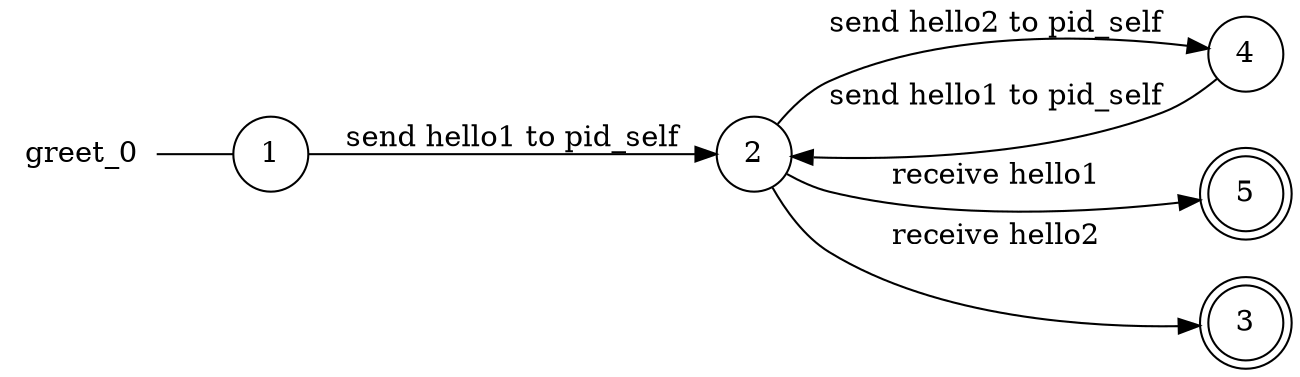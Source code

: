 digraph greet_0 {
	rankdir="LR";
	n_0 [label="greet_0", shape="plaintext"];
	n_1 [id="5", shape=circle, label="4"];
	n_2 [id="1", shape=circle, label="1"];
	n_0 -> n_2 [arrowhead=none];
	n_3 [id="2", shape=circle, label="2"];
	n_4 [id="4", shape=doublecircle, label="5"];
	n_5 [id="3", shape=doublecircle, label="3"];

	n_2 -> n_3 [id="[$e|3]", label="send hello1 to pid_self"];
	n_3 -> n_5 [id="[$e|0]", label="receive hello2"];
	n_3 -> n_4 [id="[$e|1]", label="receive hello1"];
	n_1 -> n_3 [id="[$e|4]", label="send hello1 to pid_self"];
	n_3 -> n_1 [id="[$e|2]", label="send hello2 to pid_self"];
}
